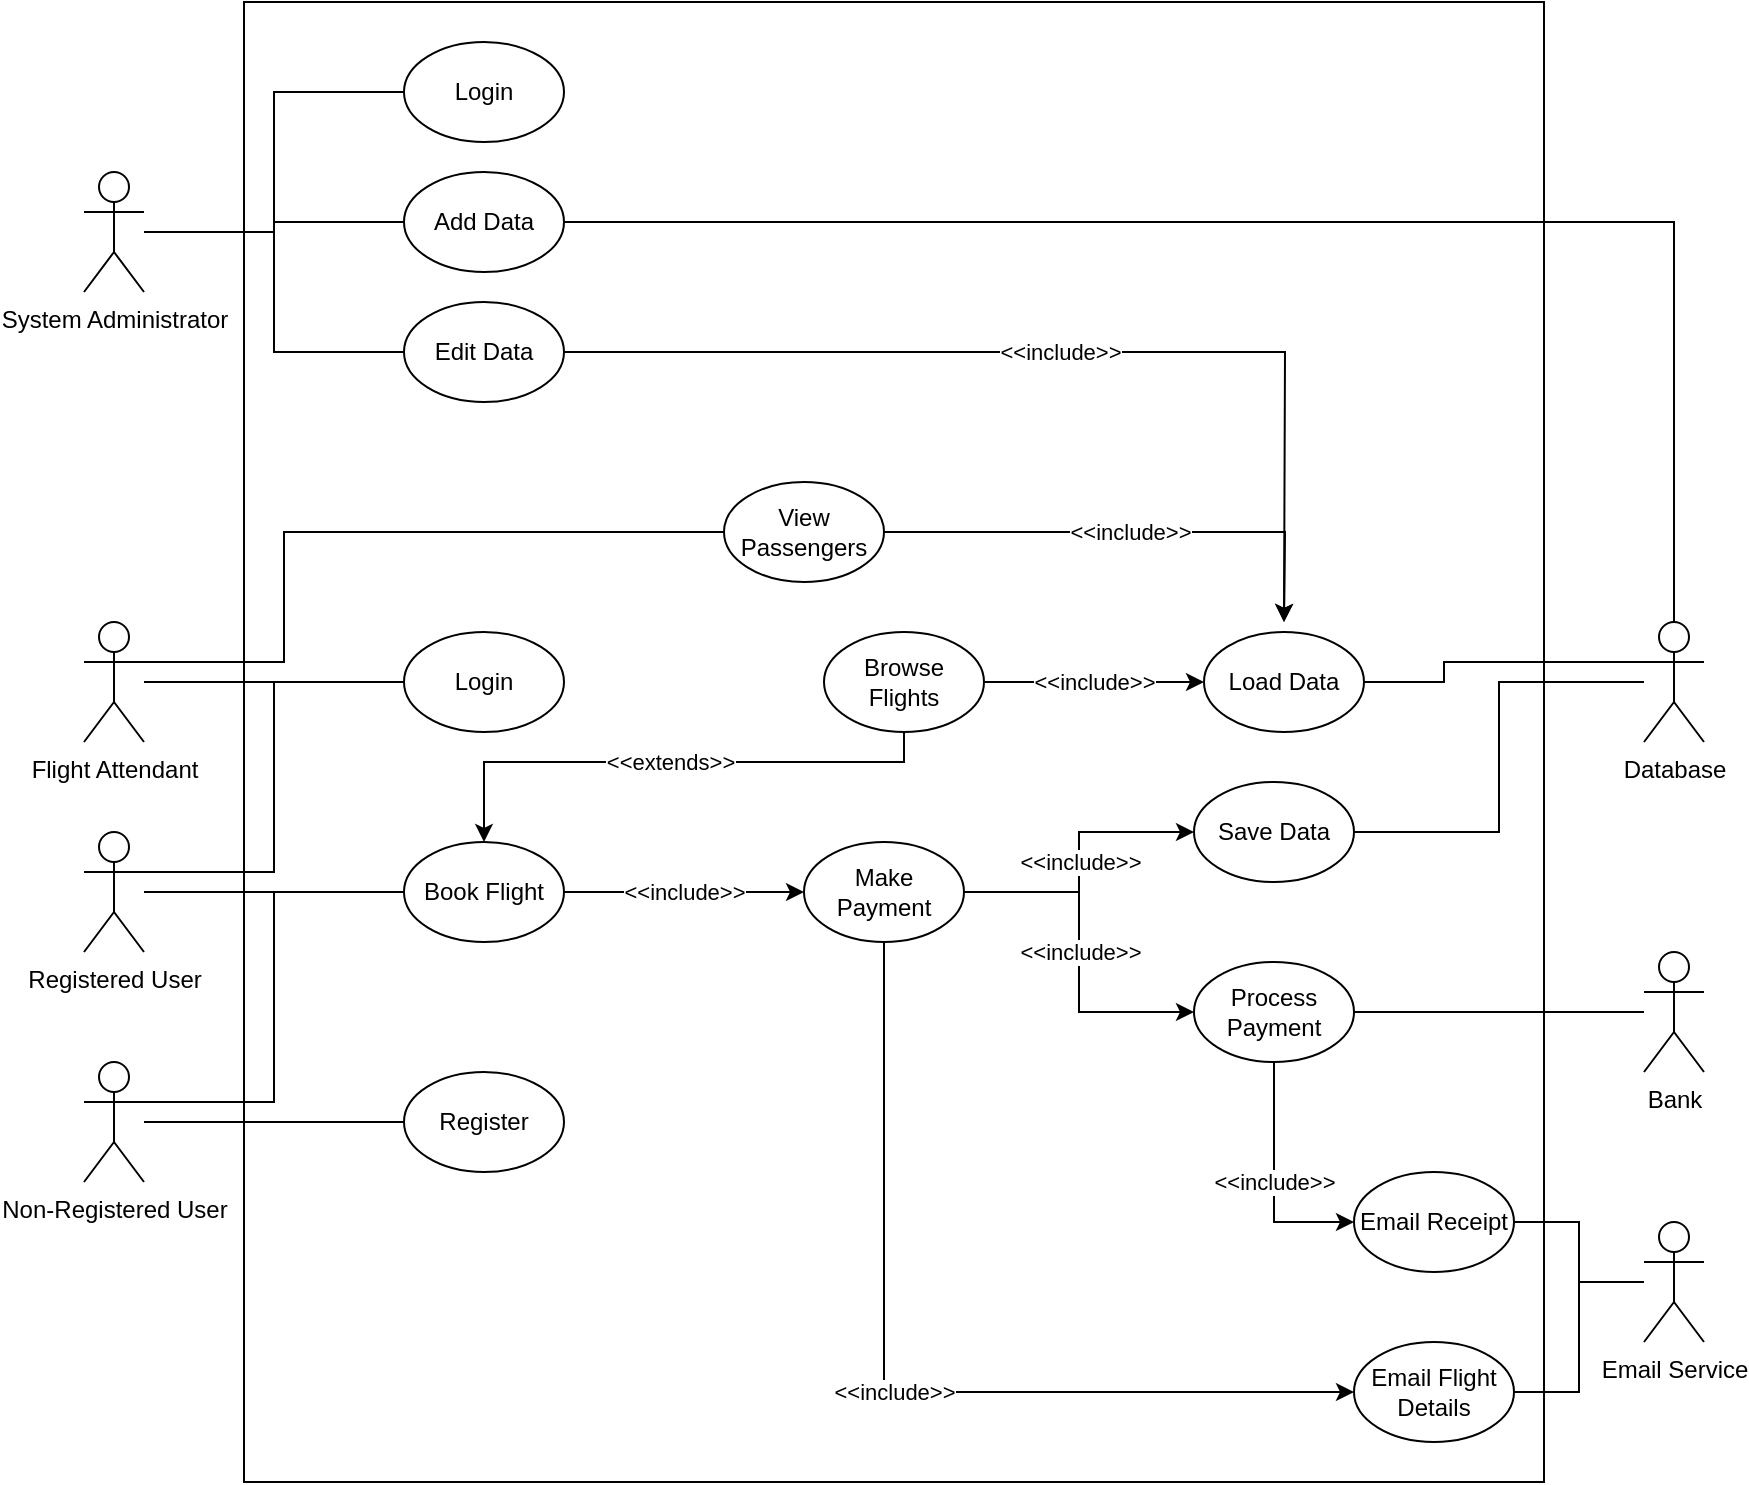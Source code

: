 <mxfile version="22.1.4" type="device">
  <diagram name="Page-1" id="XHIG9rKC8EH1yT2tSrZG">
    <mxGraphModel dx="1244" dy="733" grid="1" gridSize="10" guides="1" tooltips="1" connect="1" arrows="1" fold="1" page="1" pageScale="1" pageWidth="1600" pageHeight="900" math="0" shadow="0">
      <root>
        <mxCell id="0" />
        <mxCell id="1" parent="0" />
        <mxCell id="1iglGmUyHpr2clS1ZjJc-60" value="" style="rounded=0;whiteSpace=wrap;html=1;" vertex="1" parent="1">
          <mxGeometry x="123" y="40" width="650" height="740" as="geometry" />
        </mxCell>
        <mxCell id="1iglGmUyHpr2clS1ZjJc-23" style="edgeStyle=orthogonalEdgeStyle;rounded=0;orthogonalLoop=1;jettySize=auto;html=1;endArrow=none;endFill=0;" edge="1" parent="1" source="1iglGmUyHpr2clS1ZjJc-3" target="1iglGmUyHpr2clS1ZjJc-17">
          <mxGeometry relative="1" as="geometry" />
        </mxCell>
        <mxCell id="1iglGmUyHpr2clS1ZjJc-24" style="edgeStyle=orthogonalEdgeStyle;rounded=0;orthogonalLoop=1;jettySize=auto;html=1;entryX=0;entryY=0.5;entryDx=0;entryDy=0;exitX=1;exitY=0.333;exitDx=0;exitDy=0;exitPerimeter=0;endArrow=none;endFill=0;" edge="1" parent="1" source="1iglGmUyHpr2clS1ZjJc-3" target="1iglGmUyHpr2clS1ZjJc-12">
          <mxGeometry relative="1" as="geometry" />
        </mxCell>
        <mxCell id="1iglGmUyHpr2clS1ZjJc-3" value="Non-Registered User" style="shape=umlActor;verticalLabelPosition=bottom;verticalAlign=top;html=1;" vertex="1" parent="1">
          <mxGeometry x="43" y="570" width="30" height="60" as="geometry" />
        </mxCell>
        <mxCell id="1iglGmUyHpr2clS1ZjJc-19" style="edgeStyle=orthogonalEdgeStyle;rounded=0;orthogonalLoop=1;jettySize=auto;html=1;entryX=0;entryY=0.5;entryDx=0;entryDy=0;endArrow=none;endFill=0;exitX=1;exitY=0.333;exitDx=0;exitDy=0;exitPerimeter=0;" edge="1" parent="1" source="1iglGmUyHpr2clS1ZjJc-4" target="1iglGmUyHpr2clS1ZjJc-16">
          <mxGeometry relative="1" as="geometry" />
        </mxCell>
        <mxCell id="1iglGmUyHpr2clS1ZjJc-21" style="edgeStyle=orthogonalEdgeStyle;rounded=0;orthogonalLoop=1;jettySize=auto;html=1;entryX=0;entryY=0.5;entryDx=0;entryDy=0;endArrow=none;endFill=0;" edge="1" parent="1" source="1iglGmUyHpr2clS1ZjJc-4" target="1iglGmUyHpr2clS1ZjJc-12">
          <mxGeometry relative="1" as="geometry" />
        </mxCell>
        <mxCell id="1iglGmUyHpr2clS1ZjJc-4" value="Registered User" style="shape=umlActor;verticalLabelPosition=bottom;verticalAlign=top;html=1;" vertex="1" parent="1">
          <mxGeometry x="43" y="455" width="30" height="60" as="geometry" />
        </mxCell>
        <mxCell id="1iglGmUyHpr2clS1ZjJc-20" style="edgeStyle=orthogonalEdgeStyle;rounded=0;orthogonalLoop=1;jettySize=auto;html=1;entryX=0;entryY=0.5;entryDx=0;entryDy=0;endArrow=none;endFill=0;" edge="1" parent="1" source="1iglGmUyHpr2clS1ZjJc-5" target="1iglGmUyHpr2clS1ZjJc-16">
          <mxGeometry relative="1" as="geometry" />
        </mxCell>
        <mxCell id="1iglGmUyHpr2clS1ZjJc-50" style="edgeStyle=orthogonalEdgeStyle;rounded=0;orthogonalLoop=1;jettySize=auto;html=1;entryX=0;entryY=0.5;entryDx=0;entryDy=0;exitX=1;exitY=0.333;exitDx=0;exitDy=0;exitPerimeter=0;endArrow=none;endFill=0;" edge="1" parent="1" source="1iglGmUyHpr2clS1ZjJc-5" target="1iglGmUyHpr2clS1ZjJc-45">
          <mxGeometry relative="1" as="geometry">
            <Array as="points">
              <mxPoint x="143" y="370" />
              <mxPoint x="143" y="305" />
            </Array>
          </mxGeometry>
        </mxCell>
        <mxCell id="1iglGmUyHpr2clS1ZjJc-5" value="Flight Attendant" style="shape=umlActor;verticalLabelPosition=bottom;verticalAlign=top;html=1;" vertex="1" parent="1">
          <mxGeometry x="43" y="350" width="30" height="60" as="geometry" />
        </mxCell>
        <mxCell id="1iglGmUyHpr2clS1ZjJc-52" style="edgeStyle=orthogonalEdgeStyle;rounded=0;orthogonalLoop=1;jettySize=auto;html=1;entryX=0;entryY=0.5;entryDx=0;entryDy=0;endArrow=none;endFill=0;" edge="1" parent="1" source="1iglGmUyHpr2clS1ZjJc-6" target="1iglGmUyHpr2clS1ZjJc-51">
          <mxGeometry relative="1" as="geometry" />
        </mxCell>
        <mxCell id="1iglGmUyHpr2clS1ZjJc-54" style="edgeStyle=orthogonalEdgeStyle;rounded=0;orthogonalLoop=1;jettySize=auto;html=1;entryX=0;entryY=0.5;entryDx=0;entryDy=0;endArrow=none;endFill=0;" edge="1" parent="1" source="1iglGmUyHpr2clS1ZjJc-6" target="1iglGmUyHpr2clS1ZjJc-53">
          <mxGeometry relative="1" as="geometry" />
        </mxCell>
        <mxCell id="1iglGmUyHpr2clS1ZjJc-57" style="edgeStyle=orthogonalEdgeStyle;rounded=0;orthogonalLoop=1;jettySize=auto;html=1;endArrow=none;endFill=0;" edge="1" parent="1" source="1iglGmUyHpr2clS1ZjJc-6" target="1iglGmUyHpr2clS1ZjJc-55">
          <mxGeometry relative="1" as="geometry" />
        </mxCell>
        <mxCell id="1iglGmUyHpr2clS1ZjJc-6" value="System Administrator" style="shape=umlActor;verticalLabelPosition=bottom;verticalAlign=top;html=1;" vertex="1" parent="1">
          <mxGeometry x="43" y="125" width="30" height="60" as="geometry" />
        </mxCell>
        <mxCell id="1iglGmUyHpr2clS1ZjJc-9" value="Bank" style="shape=umlActor;verticalLabelPosition=bottom;verticalAlign=top;html=1;" vertex="1" parent="1">
          <mxGeometry x="823" y="515" width="30" height="60" as="geometry" />
        </mxCell>
        <mxCell id="1iglGmUyHpr2clS1ZjJc-39" style="edgeStyle=orthogonalEdgeStyle;rounded=0;orthogonalLoop=1;jettySize=auto;html=1;entryX=1;entryY=0.5;entryDx=0;entryDy=0;endArrow=none;endFill=0;startArrow=none;startFill=0;" edge="1" parent="1" source="1iglGmUyHpr2clS1ZjJc-10" target="1iglGmUyHpr2clS1ZjJc-37">
          <mxGeometry relative="1" as="geometry" />
        </mxCell>
        <mxCell id="1iglGmUyHpr2clS1ZjJc-10" value="Database" style="shape=umlActor;verticalLabelPosition=bottom;verticalAlign=top;html=1;" vertex="1" parent="1">
          <mxGeometry x="823" y="350" width="30" height="60" as="geometry" />
        </mxCell>
        <mxCell id="1iglGmUyHpr2clS1ZjJc-11" value="Email Service" style="shape=umlActor;verticalLabelPosition=bottom;verticalAlign=top;html=1;" vertex="1" parent="1">
          <mxGeometry x="823" y="650" width="30" height="60" as="geometry" />
        </mxCell>
        <mxCell id="1iglGmUyHpr2clS1ZjJc-27" value="&amp;lt;&amp;lt;include&amp;gt;&amp;gt;" style="edgeStyle=orthogonalEdgeStyle;rounded=0;orthogonalLoop=1;jettySize=auto;html=1;entryX=0;entryY=0.5;entryDx=0;entryDy=0;" edge="1" parent="1" source="1iglGmUyHpr2clS1ZjJc-12" target="1iglGmUyHpr2clS1ZjJc-26">
          <mxGeometry relative="1" as="geometry">
            <mxPoint as="offset" />
          </mxGeometry>
        </mxCell>
        <mxCell id="1iglGmUyHpr2clS1ZjJc-12" value="Book Flight" style="ellipse;whiteSpace=wrap;html=1;" vertex="1" parent="1">
          <mxGeometry x="203" y="460" width="80" height="50" as="geometry" />
        </mxCell>
        <mxCell id="1iglGmUyHpr2clS1ZjJc-44" style="edgeStyle=orthogonalEdgeStyle;rounded=0;orthogonalLoop=1;jettySize=auto;html=1;endArrow=none;endFill=0;" edge="1" parent="1" source="1iglGmUyHpr2clS1ZjJc-13" target="1iglGmUyHpr2clS1ZjJc-11">
          <mxGeometry relative="1" as="geometry" />
        </mxCell>
        <mxCell id="1iglGmUyHpr2clS1ZjJc-13" value="Email Flight Details" style="ellipse;whiteSpace=wrap;html=1;" vertex="1" parent="1">
          <mxGeometry x="678" y="710" width="80" height="50" as="geometry" />
        </mxCell>
        <mxCell id="1iglGmUyHpr2clS1ZjJc-35" style="edgeStyle=orthogonalEdgeStyle;rounded=0;orthogonalLoop=1;jettySize=auto;html=1;endArrow=none;endFill=0;" edge="1" parent="1" source="1iglGmUyHpr2clS1ZjJc-14" target="1iglGmUyHpr2clS1ZjJc-9">
          <mxGeometry relative="1" as="geometry" />
        </mxCell>
        <mxCell id="1iglGmUyHpr2clS1ZjJc-41" value="&amp;lt;&amp;lt;include&amp;gt;&amp;gt;" style="edgeStyle=orthogonalEdgeStyle;rounded=0;orthogonalLoop=1;jettySize=auto;html=1;entryX=0;entryY=0.5;entryDx=0;entryDy=0;" edge="1" parent="1" source="1iglGmUyHpr2clS1ZjJc-14" target="1iglGmUyHpr2clS1ZjJc-15">
          <mxGeometry relative="1" as="geometry" />
        </mxCell>
        <mxCell id="1iglGmUyHpr2clS1ZjJc-14" value="Process Payment" style="ellipse;whiteSpace=wrap;html=1;" vertex="1" parent="1">
          <mxGeometry x="598" y="520" width="80" height="50" as="geometry" />
        </mxCell>
        <mxCell id="1iglGmUyHpr2clS1ZjJc-43" style="edgeStyle=orthogonalEdgeStyle;rounded=0;orthogonalLoop=1;jettySize=auto;html=1;endArrow=none;endFill=0;" edge="1" parent="1" source="1iglGmUyHpr2clS1ZjJc-15" target="1iglGmUyHpr2clS1ZjJc-11">
          <mxGeometry relative="1" as="geometry" />
        </mxCell>
        <mxCell id="1iglGmUyHpr2clS1ZjJc-15" value="Email Receipt" style="ellipse;whiteSpace=wrap;html=1;" vertex="1" parent="1">
          <mxGeometry x="678" y="625" width="80" height="50" as="geometry" />
        </mxCell>
        <mxCell id="1iglGmUyHpr2clS1ZjJc-16" value="Login" style="ellipse;whiteSpace=wrap;html=1;" vertex="1" parent="1">
          <mxGeometry x="203" y="355" width="80" height="50" as="geometry" />
        </mxCell>
        <mxCell id="1iglGmUyHpr2clS1ZjJc-17" value="Register" style="ellipse;whiteSpace=wrap;html=1;" vertex="1" parent="1">
          <mxGeometry x="203" y="575" width="80" height="50" as="geometry" />
        </mxCell>
        <mxCell id="1iglGmUyHpr2clS1ZjJc-28" value="&amp;lt;&amp;lt;include&amp;gt;&amp;gt;" style="edgeStyle=orthogonalEdgeStyle;rounded=0;orthogonalLoop=1;jettySize=auto;html=1;entryX=0;entryY=0.5;entryDx=0;entryDy=0;" edge="1" parent="1" source="1iglGmUyHpr2clS1ZjJc-26" target="1iglGmUyHpr2clS1ZjJc-14">
          <mxGeometry relative="1" as="geometry" />
        </mxCell>
        <mxCell id="1iglGmUyHpr2clS1ZjJc-40" value="&amp;lt;&amp;lt;include&amp;gt;&amp;gt;" style="edgeStyle=orthogonalEdgeStyle;rounded=0;orthogonalLoop=1;jettySize=auto;html=1;" edge="1" parent="1" source="1iglGmUyHpr2clS1ZjJc-26" target="1iglGmUyHpr2clS1ZjJc-37">
          <mxGeometry relative="1" as="geometry" />
        </mxCell>
        <mxCell id="1iglGmUyHpr2clS1ZjJc-42" value="&amp;lt;&amp;lt;include&amp;gt;&amp;gt;" style="edgeStyle=orthogonalEdgeStyle;rounded=0;orthogonalLoop=1;jettySize=auto;html=1;entryX=0;entryY=0.5;entryDx=0;entryDy=0;" edge="1" parent="1" source="1iglGmUyHpr2clS1ZjJc-26" target="1iglGmUyHpr2clS1ZjJc-13">
          <mxGeometry relative="1" as="geometry">
            <Array as="points">
              <mxPoint x="443" y="735" />
            </Array>
          </mxGeometry>
        </mxCell>
        <mxCell id="1iglGmUyHpr2clS1ZjJc-26" value="Make Payment" style="ellipse;whiteSpace=wrap;html=1;" vertex="1" parent="1">
          <mxGeometry x="403" y="460" width="80" height="50" as="geometry" />
        </mxCell>
        <mxCell id="1iglGmUyHpr2clS1ZjJc-34" value="&amp;lt;&amp;lt;include&amp;gt;&amp;gt;" style="edgeStyle=orthogonalEdgeStyle;rounded=0;orthogonalLoop=1;jettySize=auto;html=1;entryX=0;entryY=0.5;entryDx=0;entryDy=0;" edge="1" parent="1" source="1iglGmUyHpr2clS1ZjJc-30" target="1iglGmUyHpr2clS1ZjJc-31">
          <mxGeometry relative="1" as="geometry" />
        </mxCell>
        <mxCell id="1iglGmUyHpr2clS1ZjJc-48" value="&amp;lt;&amp;lt;extends&amp;gt;&amp;gt;" style="edgeStyle=orthogonalEdgeStyle;rounded=0;orthogonalLoop=1;jettySize=auto;html=1;entryX=0.5;entryY=0;entryDx=0;entryDy=0;" edge="1" parent="1" source="1iglGmUyHpr2clS1ZjJc-30" target="1iglGmUyHpr2clS1ZjJc-12">
          <mxGeometry relative="1" as="geometry">
            <Array as="points">
              <mxPoint x="453" y="420" />
              <mxPoint x="243" y="420" />
            </Array>
          </mxGeometry>
        </mxCell>
        <mxCell id="1iglGmUyHpr2clS1ZjJc-30" value="Browse Flights" style="ellipse;whiteSpace=wrap;html=1;" vertex="1" parent="1">
          <mxGeometry x="413" y="355" width="80" height="50" as="geometry" />
        </mxCell>
        <mxCell id="1iglGmUyHpr2clS1ZjJc-33" style="edgeStyle=orthogonalEdgeStyle;rounded=0;orthogonalLoop=1;jettySize=auto;html=1;endArrow=none;endFill=0;entryX=0;entryY=0.333;entryDx=0;entryDy=0;entryPerimeter=0;" edge="1" parent="1" source="1iglGmUyHpr2clS1ZjJc-31" target="1iglGmUyHpr2clS1ZjJc-10">
          <mxGeometry relative="1" as="geometry">
            <mxPoint x="783" y="370" as="targetPoint" />
            <Array as="points">
              <mxPoint x="723" y="380" />
              <mxPoint x="723" y="370" />
            </Array>
          </mxGeometry>
        </mxCell>
        <mxCell id="1iglGmUyHpr2clS1ZjJc-31" value="Load Data" style="ellipse;whiteSpace=wrap;html=1;" vertex="1" parent="1">
          <mxGeometry x="603" y="355" width="80" height="50" as="geometry" />
        </mxCell>
        <mxCell id="1iglGmUyHpr2clS1ZjJc-37" value="Save Data" style="ellipse;whiteSpace=wrap;html=1;" vertex="1" parent="1">
          <mxGeometry x="598" y="430" width="80" height="50" as="geometry" />
        </mxCell>
        <mxCell id="1iglGmUyHpr2clS1ZjJc-46" value="&amp;lt;&amp;lt;include&amp;gt;&amp;gt;" style="edgeStyle=orthogonalEdgeStyle;rounded=0;orthogonalLoop=1;jettySize=auto;html=1;" edge="1" parent="1" source="1iglGmUyHpr2clS1ZjJc-45">
          <mxGeometry relative="1" as="geometry">
            <mxPoint x="643" y="350" as="targetPoint" />
          </mxGeometry>
        </mxCell>
        <mxCell id="1iglGmUyHpr2clS1ZjJc-45" value="View Passengers" style="ellipse;whiteSpace=wrap;html=1;" vertex="1" parent="1">
          <mxGeometry x="363" y="280" width="80" height="50" as="geometry" />
        </mxCell>
        <mxCell id="1iglGmUyHpr2clS1ZjJc-51" value="Login" style="ellipse;whiteSpace=wrap;html=1;" vertex="1" parent="1">
          <mxGeometry x="203" y="60" width="80" height="50" as="geometry" />
        </mxCell>
        <mxCell id="1iglGmUyHpr2clS1ZjJc-58" value="&amp;lt;&amp;lt;include&amp;gt;&amp;gt;" style="edgeStyle=orthogonalEdgeStyle;rounded=0;orthogonalLoop=1;jettySize=auto;html=1;" edge="1" parent="1" source="1iglGmUyHpr2clS1ZjJc-53">
          <mxGeometry relative="1" as="geometry">
            <mxPoint x="643" y="350" as="targetPoint" />
          </mxGeometry>
        </mxCell>
        <mxCell id="1iglGmUyHpr2clS1ZjJc-53" value="Edit Data" style="ellipse;whiteSpace=wrap;html=1;" vertex="1" parent="1">
          <mxGeometry x="203" y="190" width="80" height="50" as="geometry" />
        </mxCell>
        <mxCell id="1iglGmUyHpr2clS1ZjJc-55" value="Add Data" style="ellipse;whiteSpace=wrap;html=1;" vertex="1" parent="1">
          <mxGeometry x="203" y="125" width="80" height="50" as="geometry" />
        </mxCell>
        <mxCell id="1iglGmUyHpr2clS1ZjJc-59" style="edgeStyle=orthogonalEdgeStyle;rounded=0;orthogonalLoop=1;jettySize=auto;html=1;entryX=0.5;entryY=0;entryDx=0;entryDy=0;entryPerimeter=0;endArrow=none;endFill=0;" edge="1" parent="1" source="1iglGmUyHpr2clS1ZjJc-55" target="1iglGmUyHpr2clS1ZjJc-10">
          <mxGeometry relative="1" as="geometry" />
        </mxCell>
      </root>
    </mxGraphModel>
  </diagram>
</mxfile>
